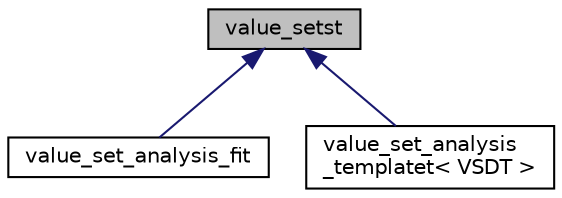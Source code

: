 digraph "value_setst"
{
 // LATEX_PDF_SIZE
  bgcolor="transparent";
  edge [fontname="Helvetica",fontsize="10",labelfontname="Helvetica",labelfontsize="10"];
  node [fontname="Helvetica",fontsize="10",shape=record];
  Node1 [label="value_setst",height=0.2,width=0.4,color="black", fillcolor="grey75", style="filled", fontcolor="black",tooltip=" "];
  Node1 -> Node2 [dir="back",color="midnightblue",fontsize="10",style="solid",fontname="Helvetica"];
  Node2 [label="value_set_analysis_fit",height=0.2,width=0.4,color="black",URL="$classvalue__set__analysis__fit.html",tooltip=" "];
  Node1 -> Node3 [dir="back",color="midnightblue",fontsize="10",style="solid",fontname="Helvetica"];
  Node3 [label="value_set_analysis\l_templatet\< VSDT \>",height=0.2,width=0.4,color="black",URL="$classvalue__set__analysis__templatet.html",tooltip="This template class implements a data-flow analysis which keeps track of what values different variab..."];
}
